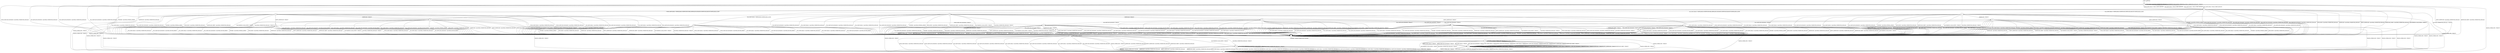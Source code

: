 digraph g {
	graph [name=g];
	s0	[label=s0,
		shape=circle];
	s0 -> s0	[key=0,
		label="APPLICATION / Alert(FATAL,UNEXPECTED_MESSAGE)"];
	s0 -> s0	[key=1,
		label="Alert(WARNING,CLOSE_NOTIFY) / TIMEOUT"];
	s0 -> s0	[key=2,
		label="Alert(FATAL,UNEXPECTED_MESSAGE) / TIMEOUT"];
	s1	[label=s1,
		shape=circle];
	s0 -> s1	[key=0,
		label="ECDH_CLIENT_KEY_EXCHANGE / Alert(FATAL,UNEXPECTED_MESSAGE)"];
	s0 -> s1	[key=1,
		label="DH_CLIENT_KEY_EXCHANGE / Alert(FATAL,UNEXPECTED_MESSAGE)"];
	s0 -> s1	[key=2,
		label="PSK_CLIENT_KEY_EXCHANGE / Alert(FATAL,UNEXPECTED_MESSAGE)"];
	s0 -> s1	[key=3,
		label="RSA_CLIENT_KEY_EXCHANGE / Alert(FATAL,UNEXPECTED_MESSAGE)"];
	s0 -> s1	[key=4,
		label="FINISHED / Alert(FATAL,INTERNAL_ERROR)"];
	s0 -> s1	[key=5,
		label="CERTIFICATE / Alert(FATAL,UNEXPECTED_MESSAGE)"];
	s0 -> s1	[key=6,
		label="EMPTY_CERTIFICATE / Alert(FATAL,UNEXPECTED_MESSAGE)"];
	s0 -> s1	[key=7,
		label="CERTIFICATE_VERIFY / Alert(FATAL,UNEXPECTED_MESSAGE)"];
	s2	[label=s2,
		shape=circle];
	s0 -> s2	[key=0,
		label="ECDH_CLIENT_HELLO / HELLO_VERIFY_REQUEST"];
	s0 -> s2	[key=1,
		label="DH_CLIENT_HELLO / HELLO_VERIFY_REQUEST"];
	s0 -> s2	[key=2,
		label="PSK_CLIENT_HELLO / HELLO_VERIFY_REQUEST"];
	s0 -> s2	[key=3,
		label="RSA_CLIENT_HELLO / HELLO_VERIFY_REQUEST"];
	s4	[label=s4,
		shape=circle];
	s0 -> s4	[key=0,
		label="CHANGE_CIPHER_SPEC / TIMEOUT"];
	s1 -> s1	[key=0,
		label="ECDH_CLIENT_HELLO / TIMEOUT"];
	s1 -> s1	[key=1,
		label="ECDH_CLIENT_KEY_EXCHANGE / TIMEOUT"];
	s1 -> s1	[key=2,
		label="DH_CLIENT_HELLO / TIMEOUT"];
	s1 -> s1	[key=3,
		label="DH_CLIENT_KEY_EXCHANGE / TIMEOUT"];
	s1 -> s1	[key=4,
		label="PSK_CLIENT_HELLO / TIMEOUT"];
	s1 -> s1	[key=5,
		label="PSK_CLIENT_KEY_EXCHANGE / TIMEOUT"];
	s1 -> s1	[key=6,
		label="RSA_CLIENT_HELLO / TIMEOUT"];
	s1 -> s1	[key=7,
		label="RSA_CLIENT_KEY_EXCHANGE / TIMEOUT"];
	s1 -> s1	[key=8,
		label="FINISHED / TIMEOUT"];
	s1 -> s1	[key=9,
		label="APPLICATION / Alert(FATAL,UNEXPECTED_MESSAGE)"];
	s1 -> s1	[key=10,
		label="CERTIFICATE / TIMEOUT"];
	s1 -> s1	[key=11,
		label="EMPTY_CERTIFICATE / TIMEOUT"];
	s1 -> s1	[key=12,
		label="CERTIFICATE_VERIFY / TIMEOUT"];
	s1 -> s1	[key=13,
		label="Alert(WARNING,CLOSE_NOTIFY) / TIMEOUT"];
	s1 -> s1	[key=14,
		label="Alert(FATAL,UNEXPECTED_MESSAGE) / TIMEOUT"];
	s1 -> s4	[key=0,
		label="CHANGE_CIPHER_SPEC / TIMEOUT"];
	s2 -> s1	[key=0,
		label="ECDH_CLIENT_KEY_EXCHANGE / Alert(FATAL,UNEXPECTED_MESSAGE)"];
	s2 -> s1	[key=1,
		label="DH_CLIENT_KEY_EXCHANGE / Alert(FATAL,UNEXPECTED_MESSAGE)"];
	s2 -> s1	[key=2,
		label="PSK_CLIENT_KEY_EXCHANGE / Alert(FATAL,UNEXPECTED_MESSAGE)"];
	s2 -> s1	[key=3,
		label="RSA_CLIENT_KEY_EXCHANGE / Alert(FATAL,UNEXPECTED_MESSAGE)"];
	s2 -> s1	[key=4,
		label="FINISHED / Alert(FATAL,INTERNAL_ERROR)"];
	s2 -> s1	[key=5,
		label="APPLICATION / Alert(FATAL,UNEXPECTED_MESSAGE)"];
	s2 -> s1	[key=6,
		label="CERTIFICATE / Alert(FATAL,UNEXPECTED_MESSAGE)"];
	s2 -> s1	[key=7,
		label="EMPTY_CERTIFICATE / Alert(FATAL,UNEXPECTED_MESSAGE)"];
	s2 -> s1	[key=8,
		label="CERTIFICATE_VERIFY / Alert(FATAL,UNEXPECTED_MESSAGE)"];
	s2 -> s1	[key=9,
		label="Alert(WARNING,CLOSE_NOTIFY) / TIMEOUT"];
	s2 -> s1	[key=10,
		label="Alert(FATAL,UNEXPECTED_MESSAGE) / TIMEOUT"];
	s3	[label=s3,
		shape=circle];
	s2 -> s3	[key=0,
		label="ECDH_CLIENT_HELLO / SERVER_HELLO,CERTIFICATE,ECDHE_SERVER_KEY_EXCHANGE,CERTIFICATE_REQUEST,SERVER_HELLO_DONE"];
	s2 -> s4	[key=0,
		label="CHANGE_CIPHER_SPEC / TIMEOUT"];
	s5	[label=s5,
		shape=circle];
	s2 -> s5	[key=0,
		label="PSK_CLIENT_HELLO / SERVER_HELLO,SERVER_HELLO_DONE"];
	s9	[label=s9,
		shape=circle];
	s2 -> s9	[key=0,
		label="DH_CLIENT_HELLO / SERVER_HELLO,CERTIFICATE,DHE_SERVER_KEY_EXCHANGE,CERTIFICATE_REQUEST,SERVER_HELLO_DONE"];
	s11	[label=s11,
		shape=circle];
	s2 -> s11	[key=0,
		label="RSA_CLIENT_HELLO / SERVER_HELLO,CERTIFICATE,CERTIFICATE_REQUEST,SERVER_HELLO_DONE"];
	s3 -> s1	[key=0,
		label="ECDH_CLIENT_HELLO / Alert(FATAL,UNEXPECTED_MESSAGE)"];
	s3 -> s1	[key=1,
		label="ECDH_CLIENT_KEY_EXCHANGE / Alert(FATAL,UNEXPECTED_MESSAGE)"];
	s3 -> s1	[key=2,
		label="DH_CLIENT_HELLO / Alert(FATAL,UNEXPECTED_MESSAGE)"];
	s3 -> s1	[key=3,
		label="DH_CLIENT_KEY_EXCHANGE / Alert(FATAL,UNEXPECTED_MESSAGE)"];
	s3 -> s1	[key=4,
		label="PSK_CLIENT_HELLO / Alert(FATAL,UNEXPECTED_MESSAGE)"];
	s3 -> s1	[key=5,
		label="PSK_CLIENT_KEY_EXCHANGE / Alert(FATAL,UNEXPECTED_MESSAGE)"];
	s3 -> s1	[key=6,
		label="RSA_CLIENT_HELLO / Alert(FATAL,UNEXPECTED_MESSAGE)"];
	s3 -> s1	[key=7,
		label="RSA_CLIENT_KEY_EXCHANGE / Alert(FATAL,UNEXPECTED_MESSAGE)"];
	s3 -> s1	[key=8,
		label="FINISHED / Alert(FATAL,INTERNAL_ERROR)"];
	s3 -> s1	[key=9,
		label="APPLICATION / Alert(FATAL,UNEXPECTED_MESSAGE)"];
	s3 -> s1	[key=10,
		label="CERTIFICATE_VERIFY / Alert(FATAL,UNEXPECTED_MESSAGE)"];
	s3 -> s1	[key=11,
		label="Alert(WARNING,CLOSE_NOTIFY) / TIMEOUT"];
	s3 -> s1	[key=12,
		label="Alert(FATAL,UNEXPECTED_MESSAGE) / TIMEOUT"];
	s3 -> s4	[key=0,
		label="CHANGE_CIPHER_SPEC / TIMEOUT"];
	s6	[label=s6,
		shape=circle];
	s3 -> s6	[key=0,
		label="EMPTY_CERTIFICATE / TIMEOUT"];
	s20	[label=s20,
		shape=circle];
	s3 -> s20	[key=0,
		label="CERTIFICATE / TIMEOUT"];
	s4 -> s4	[key=0,
		label="ECDH_CLIENT_HELLO / TIMEOUT"];
	s4 -> s4	[key=1,
		label="ECDH_CLIENT_KEY_EXCHANGE / TIMEOUT"];
	s4 -> s4	[key=2,
		label="DH_CLIENT_HELLO / TIMEOUT"];
	s4 -> s4	[key=3,
		label="DH_CLIENT_KEY_EXCHANGE / TIMEOUT"];
	s4 -> s4	[key=4,
		label="PSK_CLIENT_HELLO / TIMEOUT"];
	s4 -> s4	[key=5,
		label="PSK_CLIENT_KEY_EXCHANGE / TIMEOUT"];
	s4 -> s4	[key=6,
		label="RSA_CLIENT_HELLO / TIMEOUT"];
	s4 -> s4	[key=7,
		label="RSA_CLIENT_KEY_EXCHANGE / TIMEOUT"];
	s4 -> s4	[key=8,
		label="CHANGE_CIPHER_SPEC / TIMEOUT"];
	s4 -> s4	[key=9,
		label="FINISHED / TIMEOUT"];
	s4 -> s4	[key=10,
		label="APPLICATION / TIMEOUT"];
	s4 -> s4	[key=11,
		label="CERTIFICATE / TIMEOUT"];
	s4 -> s4	[key=12,
		label="EMPTY_CERTIFICATE / TIMEOUT"];
	s4 -> s4	[key=13,
		label="CERTIFICATE_VERIFY / TIMEOUT"];
	s4 -> s4	[key=14,
		label="Alert(WARNING,CLOSE_NOTIFY) / TIMEOUT"];
	s4 -> s4	[key=15,
		label="Alert(FATAL,UNEXPECTED_MESSAGE) / TIMEOUT"];
	s5 -> s1	[key=0,
		label="ECDH_CLIENT_HELLO / Alert(FATAL,UNEXPECTED_MESSAGE)"];
	s5 -> s1	[key=1,
		label="ECDH_CLIENT_KEY_EXCHANGE / Alert(FATAL,DECODE_ERROR)"];
	s5 -> s1	[key=2,
		label="DH_CLIENT_HELLO / Alert(FATAL,UNEXPECTED_MESSAGE)"];
	s5 -> s1	[key=3,
		label="DH_CLIENT_KEY_EXCHANGE / Alert(FATAL,DECODE_ERROR)"];
	s5 -> s1	[key=4,
		label="PSK_CLIENT_HELLO / Alert(FATAL,UNEXPECTED_MESSAGE)"];
	s5 -> s1	[key=5,
		label="RSA_CLIENT_HELLO / Alert(FATAL,UNEXPECTED_MESSAGE)"];
	s5 -> s1	[key=6,
		label="RSA_CLIENT_KEY_EXCHANGE / Alert(FATAL,DECODE_ERROR)"];
	s5 -> s1	[key=7,
		label="FINISHED / Alert(FATAL,INTERNAL_ERROR)"];
	s5 -> s1	[key=8,
		label="APPLICATION / Alert(FATAL,UNEXPECTED_MESSAGE)"];
	s5 -> s1	[key=9,
		label="CERTIFICATE / Alert(FATAL,UNEXPECTED_MESSAGE)"];
	s5 -> s1	[key=10,
		label="EMPTY_CERTIFICATE / Alert(FATAL,UNEXPECTED_MESSAGE)"];
	s5 -> s1	[key=11,
		label="CERTIFICATE_VERIFY / Alert(FATAL,UNEXPECTED_MESSAGE)"];
	s5 -> s1	[key=12,
		label="Alert(WARNING,CLOSE_NOTIFY) / TIMEOUT"];
	s5 -> s1	[key=13,
		label="Alert(FATAL,UNEXPECTED_MESSAGE) / TIMEOUT"];
	s5 -> s4	[key=0,
		label="CHANGE_CIPHER_SPEC / TIMEOUT"];
	s7	[label=s7,
		shape=circle];
	s5 -> s7	[key=0,
		label="PSK_CLIENT_KEY_EXCHANGE / TIMEOUT"];
	s6 -> s1	[key=0,
		label="ECDH_CLIENT_HELLO / Alert(FATAL,UNEXPECTED_MESSAGE)"];
	s6 -> s1	[key=1,
		label="DH_CLIENT_HELLO / Alert(FATAL,UNEXPECTED_MESSAGE)"];
	s6 -> s1	[key=2,
		label="DH_CLIENT_KEY_EXCHANGE / Alert(FATAL,DECODE_ERROR)"];
	s6 -> s1	[key=3,
		label="PSK_CLIENT_HELLO / Alert(FATAL,UNEXPECTED_MESSAGE)"];
	s6 -> s1	[key=4,
		label="PSK_CLIENT_KEY_EXCHANGE / Alert(FATAL,DECODE_ERROR)"];
	s6 -> s1	[key=5,
		label="RSA_CLIENT_HELLO / Alert(FATAL,UNEXPECTED_MESSAGE)"];
	s6 -> s1	[key=6,
		label="RSA_CLIENT_KEY_EXCHANGE / Alert(FATAL,DECODE_ERROR)"];
	s6 -> s1	[key=7,
		label="FINISHED / Alert(FATAL,INTERNAL_ERROR)"];
	s6 -> s1	[key=8,
		label="APPLICATION / Alert(FATAL,UNEXPECTED_MESSAGE)"];
	s6 -> s1	[key=9,
		label="CERTIFICATE / Alert(FATAL,UNEXPECTED_MESSAGE)"];
	s6 -> s1	[key=10,
		label="EMPTY_CERTIFICATE / Alert(FATAL,UNEXPECTED_MESSAGE)"];
	s6 -> s1	[key=11,
		label="CERTIFICATE_VERIFY / Alert(FATAL,UNEXPECTED_MESSAGE)"];
	s6 -> s1	[key=12,
		label="Alert(WARNING,CLOSE_NOTIFY) / TIMEOUT"];
	s6 -> s1	[key=13,
		label="Alert(FATAL,UNEXPECTED_MESSAGE) / TIMEOUT"];
	s6 -> s4	[key=0,
		label="CHANGE_CIPHER_SPEC / TIMEOUT"];
	s6 -> s7	[key=0,
		label="ECDH_CLIENT_KEY_EXCHANGE / TIMEOUT"];
	s7 -> s1	[key=0,
		label="ECDH_CLIENT_HELLO / Alert(FATAL,UNEXPECTED_MESSAGE)"];
	s7 -> s1	[key=1,
		label="ECDH_CLIENT_KEY_EXCHANGE / Alert(FATAL,UNEXPECTED_MESSAGE)"];
	s7 -> s1	[key=2,
		label="DH_CLIENT_HELLO / Alert(FATAL,UNEXPECTED_MESSAGE)"];
	s7 -> s1	[key=3,
		label="DH_CLIENT_KEY_EXCHANGE / Alert(FATAL,UNEXPECTED_MESSAGE)"];
	s7 -> s1	[key=4,
		label="PSK_CLIENT_HELLO / Alert(FATAL,UNEXPECTED_MESSAGE)"];
	s7 -> s1	[key=5,
		label="PSK_CLIENT_KEY_EXCHANGE / Alert(FATAL,UNEXPECTED_MESSAGE)"];
	s7 -> s1	[key=6,
		label="RSA_CLIENT_HELLO / Alert(FATAL,UNEXPECTED_MESSAGE)"];
	s7 -> s1	[key=7,
		label="RSA_CLIENT_KEY_EXCHANGE / Alert(FATAL,UNEXPECTED_MESSAGE)"];
	s7 -> s1	[key=8,
		label="FINISHED / Alert(FATAL,UNEXPECTED_MESSAGE)"];
	s7 -> s1	[key=9,
		label="APPLICATION / Alert(FATAL,UNEXPECTED_MESSAGE)"];
	s7 -> s1	[key=10,
		label="CERTIFICATE / Alert(FATAL,UNEXPECTED_MESSAGE)"];
	s7 -> s1	[key=11,
		label="EMPTY_CERTIFICATE / Alert(FATAL,UNEXPECTED_MESSAGE)"];
	s7 -> s1	[key=12,
		label="CERTIFICATE_VERIFY / Alert(FATAL,UNEXPECTED_MESSAGE)"];
	s7 -> s1	[key=13,
		label="Alert(WARNING,CLOSE_NOTIFY) / TIMEOUT"];
	s7 -> s1	[key=14,
		label="Alert(FATAL,UNEXPECTED_MESSAGE) / TIMEOUT"];
	s8	[label=s8,
		shape=circle];
	s7 -> s8	[key=0,
		label="CHANGE_CIPHER_SPEC / TIMEOUT"];
	s8 -> s4	[key=0,
		label="ECDH_CLIENT_HELLO / Alert(FATAL,UNEXPECTED_MESSAGE)"];
	s8 -> s4	[key=1,
		label="ECDH_CLIENT_KEY_EXCHANGE / Alert(FATAL,UNEXPECTED_MESSAGE)"];
	s8 -> s4	[key=2,
		label="DH_CLIENT_HELLO / Alert(FATAL,UNEXPECTED_MESSAGE)"];
	s8 -> s4	[key=3,
		label="DH_CLIENT_KEY_EXCHANGE / Alert(FATAL,UNEXPECTED_MESSAGE)"];
	s8 -> s4	[key=4,
		label="PSK_CLIENT_HELLO / Alert(FATAL,UNEXPECTED_MESSAGE)"];
	s8 -> s4	[key=5,
		label="PSK_CLIENT_KEY_EXCHANGE / Alert(FATAL,UNEXPECTED_MESSAGE)"];
	s8 -> s4	[key=6,
		label="RSA_CLIENT_HELLO / Alert(FATAL,UNEXPECTED_MESSAGE)"];
	s8 -> s4	[key=7,
		label="RSA_CLIENT_KEY_EXCHANGE / Alert(FATAL,UNEXPECTED_MESSAGE)"];
	s8 -> s4	[key=8,
		label="CHANGE_CIPHER_SPEC / TIMEOUT"];
	s8 -> s4	[key=9,
		label="CERTIFICATE / Alert(FATAL,UNEXPECTED_MESSAGE)"];
	s8 -> s4	[key=10,
		label="EMPTY_CERTIFICATE / Alert(FATAL,UNEXPECTED_MESSAGE)"];
	s8 -> s4	[key=11,
		label="CERTIFICATE_VERIFY / Alert(FATAL,UNEXPECTED_MESSAGE)"];
	s8 -> s8	[key=0,
		label="APPLICATION / TIMEOUT"];
	s16	[label=s16,
		shape=circle];
	s8 -> s16	[key=0,
		label="FINISHED / CHANGE_CIPHER_SPEC,FINISHED"];
	s21	[label=s21,
		shape=circle];
	s8 -> s21	[key=0,
		label="Alert(WARNING,CLOSE_NOTIFY) / TIMEOUT"];
	s8 -> s21	[key=1,
		label="Alert(FATAL,UNEXPECTED_MESSAGE) / TIMEOUT"];
	s9 -> s1	[key=0,
		label="ECDH_CLIENT_HELLO / Alert(FATAL,UNEXPECTED_MESSAGE)"];
	s9 -> s1	[key=1,
		label="ECDH_CLIENT_KEY_EXCHANGE / Alert(FATAL,UNEXPECTED_MESSAGE)"];
	s9 -> s1	[key=2,
		label="DH_CLIENT_HELLO / Alert(FATAL,UNEXPECTED_MESSAGE)"];
	s9 -> s1	[key=3,
		label="DH_CLIENT_KEY_EXCHANGE / Alert(FATAL,UNEXPECTED_MESSAGE)"];
	s9 -> s1	[key=4,
		label="PSK_CLIENT_HELLO / Alert(FATAL,UNEXPECTED_MESSAGE)"];
	s9 -> s1	[key=5,
		label="PSK_CLIENT_KEY_EXCHANGE / Alert(FATAL,UNEXPECTED_MESSAGE)"];
	s9 -> s1	[key=6,
		label="RSA_CLIENT_HELLO / Alert(FATAL,UNEXPECTED_MESSAGE)"];
	s9 -> s1	[key=7,
		label="RSA_CLIENT_KEY_EXCHANGE / Alert(FATAL,UNEXPECTED_MESSAGE)"];
	s9 -> s1	[key=8,
		label="FINISHED / Alert(FATAL,INTERNAL_ERROR)"];
	s9 -> s1	[key=9,
		label="APPLICATION / Alert(FATAL,UNEXPECTED_MESSAGE)"];
	s9 -> s1	[key=10,
		label="CERTIFICATE_VERIFY / Alert(FATAL,UNEXPECTED_MESSAGE)"];
	s9 -> s1	[key=11,
		label="Alert(WARNING,CLOSE_NOTIFY) / TIMEOUT"];
	s9 -> s1	[key=12,
		label="Alert(FATAL,UNEXPECTED_MESSAGE) / TIMEOUT"];
	s9 -> s4	[key=0,
		label="CHANGE_CIPHER_SPEC / TIMEOUT"];
	s10	[label=s10,
		shape=circle];
	s9 -> s10	[key=0,
		label="CERTIFICATE / TIMEOUT"];
	s14	[label=s14,
		shape=circle];
	s9 -> s14	[key=0,
		label="EMPTY_CERTIFICATE / TIMEOUT"];
	s10 -> s1	[key=0,
		label="ECDH_CLIENT_HELLO / Alert(FATAL,UNEXPECTED_MESSAGE)"];
	s10 -> s1	[key=1,
		label="ECDH_CLIENT_KEY_EXCHANGE / Alert(FATAL,DECODE_ERROR)"];
	s10 -> s1	[key=2,
		label="DH_CLIENT_HELLO / Alert(FATAL,UNEXPECTED_MESSAGE)"];
	s10 -> s1	[key=3,
		label="PSK_CLIENT_HELLO / Alert(FATAL,UNEXPECTED_MESSAGE)"];
	s10 -> s1	[key=4,
		label="RSA_CLIENT_HELLO / Alert(FATAL,UNEXPECTED_MESSAGE)"];
	s10 -> s1	[key=5,
		label="FINISHED / Alert(FATAL,INTERNAL_ERROR)"];
	s10 -> s1	[key=6,
		label="APPLICATION / Alert(FATAL,UNEXPECTED_MESSAGE)"];
	s10 -> s1	[key=7,
		label="CERTIFICATE / Alert(FATAL,UNEXPECTED_MESSAGE)"];
	s10 -> s1	[key=8,
		label="EMPTY_CERTIFICATE / Alert(FATAL,UNEXPECTED_MESSAGE)"];
	s10 -> s1	[key=9,
		label="CERTIFICATE_VERIFY / Alert(FATAL,UNEXPECTED_MESSAGE)"];
	s10 -> s1	[key=10,
		label="Alert(WARNING,CLOSE_NOTIFY) / TIMEOUT"];
	s10 -> s1	[key=11,
		label="Alert(FATAL,UNEXPECTED_MESSAGE) / TIMEOUT"];
	s10 -> s4	[key=0,
		label="CHANGE_CIPHER_SPEC / TIMEOUT"];
	s13	[label=s13,
		shape=circle];
	s10 -> s13	[key=0,
		label="PSK_CLIENT_KEY_EXCHANGE / TIMEOUT"];
	s10 -> s13	[key=1,
		label="RSA_CLIENT_KEY_EXCHANGE / TIMEOUT"];
	s19	[label=s19,
		shape=circle];
	s10 -> s19	[key=0,
		label="DH_CLIENT_KEY_EXCHANGE / TIMEOUT"];
	s11 -> s1	[key=0,
		label="ECDH_CLIENT_HELLO / Alert(FATAL,UNEXPECTED_MESSAGE)"];
	s11 -> s1	[key=1,
		label="ECDH_CLIENT_KEY_EXCHANGE / Alert(FATAL,UNEXPECTED_MESSAGE)"];
	s11 -> s1	[key=2,
		label="DH_CLIENT_HELLO / Alert(FATAL,UNEXPECTED_MESSAGE)"];
	s11 -> s1	[key=3,
		label="DH_CLIENT_KEY_EXCHANGE / Alert(FATAL,UNEXPECTED_MESSAGE)"];
	s11 -> s1	[key=4,
		label="PSK_CLIENT_HELLO / Alert(FATAL,UNEXPECTED_MESSAGE)"];
	s11 -> s1	[key=5,
		label="PSK_CLIENT_KEY_EXCHANGE / Alert(FATAL,UNEXPECTED_MESSAGE)"];
	s11 -> s1	[key=6,
		label="RSA_CLIENT_HELLO / Alert(FATAL,UNEXPECTED_MESSAGE)"];
	s11 -> s1	[key=7,
		label="RSA_CLIENT_KEY_EXCHANGE / Alert(FATAL,UNEXPECTED_MESSAGE)"];
	s11 -> s1	[key=8,
		label="FINISHED / Alert(FATAL,INTERNAL_ERROR)"];
	s11 -> s1	[key=9,
		label="APPLICATION / Alert(FATAL,UNEXPECTED_MESSAGE)"];
	s11 -> s1	[key=10,
		label="CERTIFICATE_VERIFY / Alert(FATAL,UNEXPECTED_MESSAGE)"];
	s11 -> s1	[key=11,
		label="Alert(WARNING,CLOSE_NOTIFY) / TIMEOUT"];
	s11 -> s1	[key=12,
		label="Alert(FATAL,UNEXPECTED_MESSAGE) / TIMEOUT"];
	s11 -> s4	[key=0,
		label="CHANGE_CIPHER_SPEC / TIMEOUT"];
	s12	[label=s12,
		shape=circle];
	s11 -> s12	[key=0,
		label="CERTIFICATE / TIMEOUT"];
	s15	[label=s15,
		shape=circle];
	s11 -> s15	[key=0,
		label="EMPTY_CERTIFICATE / TIMEOUT"];
	s12 -> s1	[key=0,
		label="ECDH_CLIENT_HELLO / Alert(FATAL,UNEXPECTED_MESSAGE)"];
	s12 -> s1	[key=1,
		label="ECDH_CLIENT_KEY_EXCHANGE / Alert(FATAL,DECODE_ERROR)"];
	s12 -> s1	[key=2,
		label="DH_CLIENT_HELLO / Alert(FATAL,UNEXPECTED_MESSAGE)"];
	s12 -> s1	[key=3,
		label="DH_CLIENT_KEY_EXCHANGE / Alert(FATAL,DECRYPT_ERROR)"];
	s12 -> s1	[key=4,
		label="PSK_CLIENT_HELLO / Alert(FATAL,UNEXPECTED_MESSAGE)"];
	s12 -> s1	[key=5,
		label="RSA_CLIENT_HELLO / Alert(FATAL,UNEXPECTED_MESSAGE)"];
	s12 -> s1	[key=6,
		label="FINISHED / Alert(FATAL,INTERNAL_ERROR)"];
	s12 -> s1	[key=7,
		label="APPLICATION / Alert(FATAL,UNEXPECTED_MESSAGE)"];
	s12 -> s1	[key=8,
		label="CERTIFICATE / Alert(FATAL,UNEXPECTED_MESSAGE)"];
	s12 -> s1	[key=9,
		label="EMPTY_CERTIFICATE / Alert(FATAL,UNEXPECTED_MESSAGE)"];
	s12 -> s1	[key=10,
		label="CERTIFICATE_VERIFY / Alert(FATAL,UNEXPECTED_MESSAGE)"];
	s12 -> s1	[key=11,
		label="Alert(WARNING,CLOSE_NOTIFY) / TIMEOUT"];
	s12 -> s1	[key=12,
		label="Alert(FATAL,UNEXPECTED_MESSAGE) / TIMEOUT"];
	s12 -> s4	[key=0,
		label="CHANGE_CIPHER_SPEC / TIMEOUT"];
	s12 -> s13	[key=0,
		label="PSK_CLIENT_KEY_EXCHANGE / TIMEOUT"];
	s12 -> s19	[key=0,
		label="RSA_CLIENT_KEY_EXCHANGE / TIMEOUT"];
	s13 -> s1	[key=0,
		label="ECDH_CLIENT_HELLO / Alert(FATAL,UNEXPECTED_MESSAGE)"];
	s13 -> s1	[key=1,
		label="ECDH_CLIENT_KEY_EXCHANGE / Alert(FATAL,UNEXPECTED_MESSAGE)"];
	s13 -> s1	[key=2,
		label="DH_CLIENT_HELLO / Alert(FATAL,UNEXPECTED_MESSAGE)"];
	s13 -> s1	[key=3,
		label="DH_CLIENT_KEY_EXCHANGE / Alert(FATAL,UNEXPECTED_MESSAGE)"];
	s13 -> s1	[key=4,
		label="PSK_CLIENT_HELLO / Alert(FATAL,UNEXPECTED_MESSAGE)"];
	s13 -> s1	[key=5,
		label="PSK_CLIENT_KEY_EXCHANGE / Alert(FATAL,UNEXPECTED_MESSAGE)"];
	s13 -> s1	[key=6,
		label="RSA_CLIENT_HELLO / Alert(FATAL,UNEXPECTED_MESSAGE)"];
	s13 -> s1	[key=7,
		label="RSA_CLIENT_KEY_EXCHANGE / Alert(FATAL,UNEXPECTED_MESSAGE)"];
	s13 -> s1	[key=8,
		label="FINISHED / Alert(FATAL,UNEXPECTED_MESSAGE)"];
	s13 -> s1	[key=9,
		label="APPLICATION / Alert(FATAL,UNEXPECTED_MESSAGE)"];
	s13 -> s1	[key=10,
		label="CERTIFICATE / Alert(FATAL,UNEXPECTED_MESSAGE)"];
	s13 -> s1	[key=11,
		label="EMPTY_CERTIFICATE / Alert(FATAL,UNEXPECTED_MESSAGE)"];
	s13 -> s1	[key=12,
		label="Alert(WARNING,CLOSE_NOTIFY) / TIMEOUT"];
	s13 -> s1	[key=13,
		label="Alert(FATAL,UNEXPECTED_MESSAGE) / TIMEOUT"];
	s13 -> s4	[key=0,
		label="CHANGE_CIPHER_SPEC / TIMEOUT"];
	s18	[label=s18,
		shape=circle];
	s13 -> s18	[key=0,
		label="CERTIFICATE_VERIFY / TIMEOUT"];
	s14 -> s1	[key=0,
		label="ECDH_CLIENT_HELLO / Alert(FATAL,UNEXPECTED_MESSAGE)"];
	s14 -> s1	[key=1,
		label="ECDH_CLIENT_KEY_EXCHANGE / Alert(FATAL,DECODE_ERROR)"];
	s14 -> s1	[key=2,
		label="DH_CLIENT_HELLO / Alert(FATAL,UNEXPECTED_MESSAGE)"];
	s14 -> s1	[key=3,
		label="PSK_CLIENT_HELLO / Alert(FATAL,UNEXPECTED_MESSAGE)"];
	s14 -> s1	[key=4,
		label="RSA_CLIENT_HELLO / Alert(FATAL,UNEXPECTED_MESSAGE)"];
	s14 -> s1	[key=5,
		label="FINISHED / Alert(FATAL,INTERNAL_ERROR)"];
	s14 -> s1	[key=6,
		label="APPLICATION / Alert(FATAL,UNEXPECTED_MESSAGE)"];
	s14 -> s1	[key=7,
		label="CERTIFICATE / Alert(FATAL,UNEXPECTED_MESSAGE)"];
	s14 -> s1	[key=8,
		label="EMPTY_CERTIFICATE / Alert(FATAL,UNEXPECTED_MESSAGE)"];
	s14 -> s1	[key=9,
		label="CERTIFICATE_VERIFY / Alert(FATAL,UNEXPECTED_MESSAGE)"];
	s14 -> s1	[key=10,
		label="Alert(WARNING,CLOSE_NOTIFY) / TIMEOUT"];
	s14 -> s1	[key=11,
		label="Alert(FATAL,UNEXPECTED_MESSAGE) / TIMEOUT"];
	s14 -> s4	[key=0,
		label="CHANGE_CIPHER_SPEC / TIMEOUT"];
	s14 -> s7	[key=0,
		label="DH_CLIENT_KEY_EXCHANGE / TIMEOUT"];
	s14 -> s18	[key=0,
		label="PSK_CLIENT_KEY_EXCHANGE / TIMEOUT"];
	s14 -> s18	[key=1,
		label="RSA_CLIENT_KEY_EXCHANGE / TIMEOUT"];
	s15 -> s1	[key=0,
		label="ECDH_CLIENT_HELLO / Alert(FATAL,UNEXPECTED_MESSAGE)"];
	s15 -> s1	[key=1,
		label="ECDH_CLIENT_KEY_EXCHANGE / Alert(FATAL,DECODE_ERROR)"];
	s15 -> s1	[key=2,
		label="DH_CLIENT_HELLO / Alert(FATAL,UNEXPECTED_MESSAGE)"];
	s15 -> s1	[key=3,
		label="DH_CLIENT_KEY_EXCHANGE / Alert(FATAL,DECRYPT_ERROR)"];
	s15 -> s1	[key=4,
		label="PSK_CLIENT_HELLO / Alert(FATAL,UNEXPECTED_MESSAGE)"];
	s15 -> s1	[key=5,
		label="RSA_CLIENT_HELLO / Alert(FATAL,UNEXPECTED_MESSAGE)"];
	s15 -> s1	[key=6,
		label="FINISHED / Alert(FATAL,INTERNAL_ERROR)"];
	s15 -> s1	[key=7,
		label="APPLICATION / Alert(FATAL,UNEXPECTED_MESSAGE)"];
	s15 -> s1	[key=8,
		label="CERTIFICATE / Alert(FATAL,UNEXPECTED_MESSAGE)"];
	s15 -> s1	[key=9,
		label="EMPTY_CERTIFICATE / Alert(FATAL,UNEXPECTED_MESSAGE)"];
	s15 -> s1	[key=10,
		label="CERTIFICATE_VERIFY / Alert(FATAL,UNEXPECTED_MESSAGE)"];
	s15 -> s1	[key=11,
		label="Alert(WARNING,CLOSE_NOTIFY) / TIMEOUT"];
	s15 -> s1	[key=12,
		label="Alert(FATAL,UNEXPECTED_MESSAGE) / TIMEOUT"];
	s15 -> s4	[key=0,
		label="CHANGE_CIPHER_SPEC / TIMEOUT"];
	s15 -> s7	[key=0,
		label="RSA_CLIENT_KEY_EXCHANGE / TIMEOUT"];
	s15 -> s18	[key=0,
		label="PSK_CLIENT_KEY_EXCHANGE / TIMEOUT"];
	s16 -> s4	[key=0,
		label="CHANGE_CIPHER_SPEC / TIMEOUT"];
	s16 -> s4	[key=1,
		label="Alert(WARNING,CLOSE_NOTIFY) / TIMEOUT"];
	s16 -> s4	[key=2,
		label="Alert(FATAL,UNEXPECTED_MESSAGE) / TIMEOUT"];
	s16 -> s16	[key=0,
		label="FINISHED / CHANGE_CIPHER_SPEC,FINISHED"];
	s16 -> s16	[key=1,
		label="APPLICATION / TIMEOUT"];
	s17	[label=s17,
		shape=circle];
	s16 -> s17	[key=0,
		label="ECDH_CLIENT_HELLO / TIMEOUT"];
	s16 -> s17	[key=1,
		label="ECDH_CLIENT_KEY_EXCHANGE / TIMEOUT"];
	s16 -> s17	[key=2,
		label="DH_CLIENT_HELLO / TIMEOUT"];
	s16 -> s17	[key=3,
		label="DH_CLIENT_KEY_EXCHANGE / TIMEOUT"];
	s16 -> s17	[key=4,
		label="PSK_CLIENT_HELLO / TIMEOUT"];
	s16 -> s17	[key=5,
		label="PSK_CLIENT_KEY_EXCHANGE / TIMEOUT"];
	s16 -> s17	[key=6,
		label="RSA_CLIENT_HELLO / TIMEOUT"];
	s16 -> s17	[key=7,
		label="RSA_CLIENT_KEY_EXCHANGE / TIMEOUT"];
	s16 -> s17	[key=8,
		label="CERTIFICATE / TIMEOUT"];
	s16 -> s17	[key=9,
		label="EMPTY_CERTIFICATE / TIMEOUT"];
	s16 -> s17	[key=10,
		label="CERTIFICATE_VERIFY / TIMEOUT"];
	s17 -> s4	[key=0,
		label="CHANGE_CIPHER_SPEC / TIMEOUT"];
	s17 -> s4	[key=1,
		label="APPLICATION / Alert(FATAL,UNEXPECTED_MESSAGE)"];
	s17 -> s4	[key=2,
		label="Alert(WARNING,CLOSE_NOTIFY) / TIMEOUT"];
	s17 -> s4	[key=3,
		label="Alert(FATAL,UNEXPECTED_MESSAGE) / TIMEOUT"];
	s17 -> s17	[key=0,
		label="ECDH_CLIENT_HELLO / TIMEOUT"];
	s17 -> s17	[key=1,
		label="ECDH_CLIENT_KEY_EXCHANGE / TIMEOUT"];
	s17 -> s17	[key=2,
		label="DH_CLIENT_HELLO / TIMEOUT"];
	s17 -> s17	[key=3,
		label="DH_CLIENT_KEY_EXCHANGE / TIMEOUT"];
	s17 -> s17	[key=4,
		label="PSK_CLIENT_HELLO / TIMEOUT"];
	s17 -> s17	[key=5,
		label="PSK_CLIENT_KEY_EXCHANGE / TIMEOUT"];
	s17 -> s17	[key=6,
		label="RSA_CLIENT_HELLO / TIMEOUT"];
	s17 -> s17	[key=7,
		label="RSA_CLIENT_KEY_EXCHANGE / TIMEOUT"];
	s17 -> s17	[key=8,
		label="FINISHED / TIMEOUT"];
	s17 -> s17	[key=9,
		label="CERTIFICATE / TIMEOUT"];
	s17 -> s17	[key=10,
		label="EMPTY_CERTIFICATE / TIMEOUT"];
	s17 -> s17	[key=11,
		label="CERTIFICATE_VERIFY / TIMEOUT"];
	s18 -> s1	[key=0,
		label="ECDH_CLIENT_HELLO / Alert(FATAL,UNEXPECTED_MESSAGE)"];
	s18 -> s1	[key=1,
		label="ECDH_CLIENT_KEY_EXCHANGE / Alert(FATAL,UNEXPECTED_MESSAGE)"];
	s18 -> s1	[key=2,
		label="DH_CLIENT_HELLO / Alert(FATAL,UNEXPECTED_MESSAGE)"];
	s18 -> s1	[key=3,
		label="DH_CLIENT_KEY_EXCHANGE / Alert(FATAL,UNEXPECTED_MESSAGE)"];
	s18 -> s1	[key=4,
		label="PSK_CLIENT_HELLO / Alert(FATAL,UNEXPECTED_MESSAGE)"];
	s18 -> s1	[key=5,
		label="PSK_CLIENT_KEY_EXCHANGE / Alert(FATAL,UNEXPECTED_MESSAGE)"];
	s18 -> s1	[key=6,
		label="RSA_CLIENT_HELLO / Alert(FATAL,UNEXPECTED_MESSAGE)"];
	s18 -> s1	[key=7,
		label="RSA_CLIENT_KEY_EXCHANGE / Alert(FATAL,UNEXPECTED_MESSAGE)"];
	s18 -> s1	[key=8,
		label="FINISHED / Alert(FATAL,UNEXPECTED_MESSAGE)"];
	s18 -> s1	[key=9,
		label="APPLICATION / Alert(FATAL,UNEXPECTED_MESSAGE)"];
	s18 -> s1	[key=10,
		label="CERTIFICATE / Alert(FATAL,UNEXPECTED_MESSAGE)"];
	s18 -> s1	[key=11,
		label="EMPTY_CERTIFICATE / Alert(FATAL,UNEXPECTED_MESSAGE)"];
	s18 -> s1	[key=12,
		label="CERTIFICATE_VERIFY / Alert(FATAL,UNEXPECTED_MESSAGE)"];
	s18 -> s1	[key=13,
		label="Alert(WARNING,CLOSE_NOTIFY) / TIMEOUT"];
	s18 -> s1	[key=14,
		label="Alert(FATAL,UNEXPECTED_MESSAGE) / TIMEOUT"];
	s18 -> s4	[key=0,
		label="CHANGE_CIPHER_SPEC / TIMEOUT"];
	s19 -> s1	[key=0,
		label="ECDH_CLIENT_HELLO / Alert(FATAL,UNEXPECTED_MESSAGE)"];
	s19 -> s1	[key=1,
		label="ECDH_CLIENT_KEY_EXCHANGE / Alert(FATAL,UNEXPECTED_MESSAGE)"];
	s19 -> s1	[key=2,
		label="DH_CLIENT_HELLO / Alert(FATAL,UNEXPECTED_MESSAGE)"];
	s19 -> s1	[key=3,
		label="DH_CLIENT_KEY_EXCHANGE / Alert(FATAL,UNEXPECTED_MESSAGE)"];
	s19 -> s1	[key=4,
		label="PSK_CLIENT_HELLO / Alert(FATAL,UNEXPECTED_MESSAGE)"];
	s19 -> s1	[key=5,
		label="PSK_CLIENT_KEY_EXCHANGE / Alert(FATAL,UNEXPECTED_MESSAGE)"];
	s19 -> s1	[key=6,
		label="RSA_CLIENT_HELLO / Alert(FATAL,UNEXPECTED_MESSAGE)"];
	s19 -> s1	[key=7,
		label="RSA_CLIENT_KEY_EXCHANGE / Alert(FATAL,UNEXPECTED_MESSAGE)"];
	s19 -> s1	[key=8,
		label="FINISHED / Alert(FATAL,UNEXPECTED_MESSAGE)"];
	s19 -> s1	[key=9,
		label="APPLICATION / Alert(FATAL,UNEXPECTED_MESSAGE)"];
	s19 -> s1	[key=10,
		label="CERTIFICATE / Alert(FATAL,UNEXPECTED_MESSAGE)"];
	s19 -> s1	[key=11,
		label="EMPTY_CERTIFICATE / Alert(FATAL,UNEXPECTED_MESSAGE)"];
	s19 -> s1	[key=12,
		label="Alert(WARNING,CLOSE_NOTIFY) / TIMEOUT"];
	s19 -> s1	[key=13,
		label="Alert(FATAL,UNEXPECTED_MESSAGE) / TIMEOUT"];
	s19 -> s4	[key=0,
		label="CHANGE_CIPHER_SPEC / TIMEOUT"];
	s19 -> s7	[key=0,
		label="CERTIFICATE_VERIFY / TIMEOUT"];
	s20 -> s1	[key=0,
		label="ECDH_CLIENT_HELLO / Alert(FATAL,UNEXPECTED_MESSAGE)"];
	s20 -> s1	[key=1,
		label="DH_CLIENT_HELLO / Alert(FATAL,UNEXPECTED_MESSAGE)"];
	s20 -> s1	[key=2,
		label="DH_CLIENT_KEY_EXCHANGE / Alert(FATAL,DECODE_ERROR)"];
	s20 -> s1	[key=3,
		label="PSK_CLIENT_HELLO / Alert(FATAL,UNEXPECTED_MESSAGE)"];
	s20 -> s1	[key=4,
		label="PSK_CLIENT_KEY_EXCHANGE / Alert(FATAL,DECODE_ERROR)"];
	s20 -> s1	[key=5,
		label="RSA_CLIENT_HELLO / Alert(FATAL,UNEXPECTED_MESSAGE)"];
	s20 -> s1	[key=6,
		label="RSA_CLIENT_KEY_EXCHANGE / Alert(FATAL,DECODE_ERROR)"];
	s20 -> s1	[key=7,
		label="FINISHED / Alert(FATAL,INTERNAL_ERROR)"];
	s20 -> s1	[key=8,
		label="APPLICATION / Alert(FATAL,UNEXPECTED_MESSAGE)"];
	s20 -> s1	[key=9,
		label="CERTIFICATE / Alert(FATAL,UNEXPECTED_MESSAGE)"];
	s20 -> s1	[key=10,
		label="EMPTY_CERTIFICATE / Alert(FATAL,UNEXPECTED_MESSAGE)"];
	s20 -> s1	[key=11,
		label="CERTIFICATE_VERIFY / Alert(FATAL,UNEXPECTED_MESSAGE)"];
	s20 -> s1	[key=12,
		label="Alert(WARNING,CLOSE_NOTIFY) / TIMEOUT"];
	s20 -> s1	[key=13,
		label="Alert(FATAL,UNEXPECTED_MESSAGE) / TIMEOUT"];
	s20 -> s4	[key=0,
		label="CHANGE_CIPHER_SPEC / TIMEOUT"];
	s20 -> s19	[key=0,
		label="ECDH_CLIENT_KEY_EXCHANGE / TIMEOUT"];
	s21 -> s4	[key=0,
		label="ECDH_CLIENT_HELLO / Alert(FATAL,UNEXPECTED_MESSAGE)"];
	s21 -> s4	[key=1,
		label="ECDH_CLIENT_KEY_EXCHANGE / Alert(FATAL,UNEXPECTED_MESSAGE)"];
	s21 -> s4	[key=2,
		label="DH_CLIENT_HELLO / Alert(FATAL,UNEXPECTED_MESSAGE)"];
	s21 -> s4	[key=3,
		label="DH_CLIENT_KEY_EXCHANGE / Alert(FATAL,UNEXPECTED_MESSAGE)"];
	s21 -> s4	[key=4,
		label="PSK_CLIENT_HELLO / Alert(FATAL,UNEXPECTED_MESSAGE)"];
	s21 -> s4	[key=5,
		label="PSK_CLIENT_KEY_EXCHANGE / Alert(FATAL,UNEXPECTED_MESSAGE)"];
	s21 -> s4	[key=6,
		label="RSA_CLIENT_HELLO / Alert(FATAL,UNEXPECTED_MESSAGE)"];
	s21 -> s4	[key=7,
		label="RSA_CLIENT_KEY_EXCHANGE / Alert(FATAL,UNEXPECTED_MESSAGE)"];
	s21 -> s4	[key=8,
		label="CHANGE_CIPHER_SPEC / TIMEOUT"];
	s21 -> s4	[key=9,
		label="FINISHED / CHANGE_CIPHER_SPEC,FINISHED"];
	s21 -> s4	[key=10,
		label="CERTIFICATE / Alert(FATAL,UNEXPECTED_MESSAGE)"];
	s21 -> s4	[key=11,
		label="EMPTY_CERTIFICATE / Alert(FATAL,UNEXPECTED_MESSAGE)"];
	s21 -> s4	[key=12,
		label="CERTIFICATE_VERIFY / Alert(FATAL,UNEXPECTED_MESSAGE)"];
	s21 -> s21	[key=0,
		label="APPLICATION / TIMEOUT"];
	s21 -> s21	[key=1,
		label="Alert(WARNING,CLOSE_NOTIFY) / TIMEOUT"];
	s21 -> s21	[key=2,
		label="Alert(FATAL,UNEXPECTED_MESSAGE) / TIMEOUT"];
	__start0	[height=0,
		shape=none,
		width=0];
	__start0 -> s0	[key=0];
	__start0 -> __start0	[key=0,
		label="Self loop"];
}
